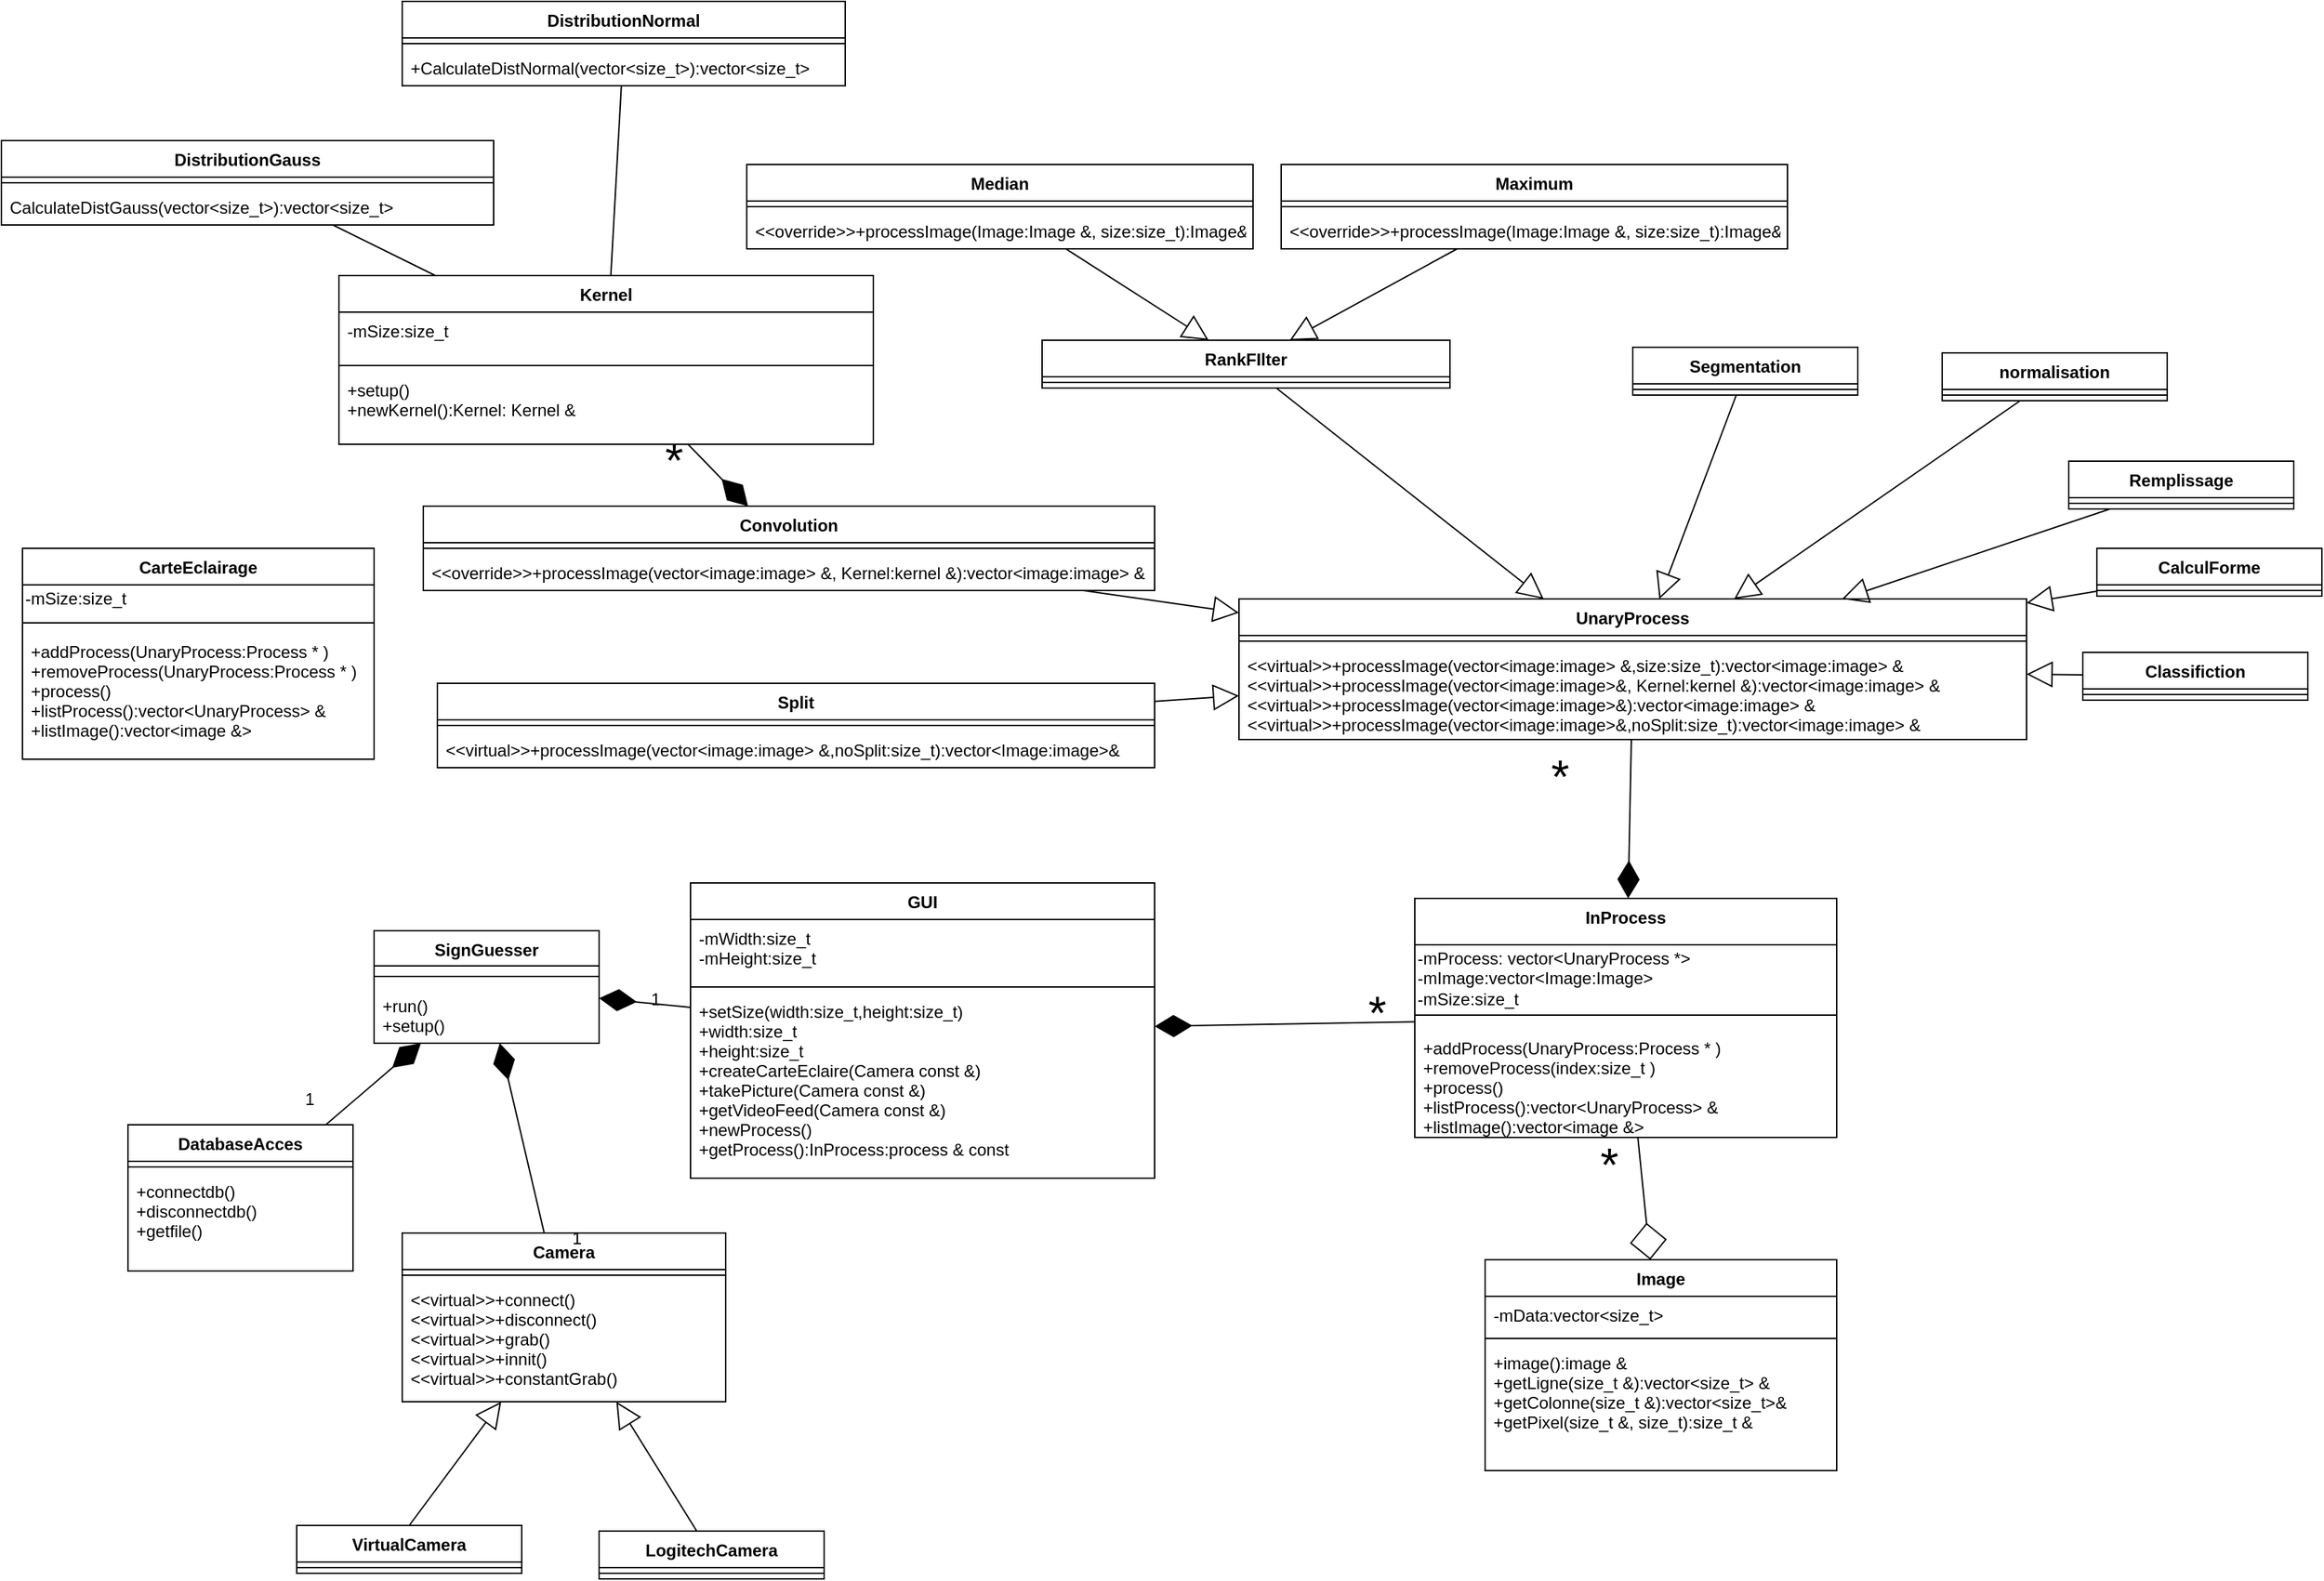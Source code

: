 <mxfile version="11.3.0" type="device" pages="1"><diagram id="PDiZhnMwtKH1z3-ArNgQ" name="Page-1"><mxGraphModel dx="1807" dy="1436" grid="1" gridSize="10" guides="1" tooltips="1" connect="1" arrows="1" fold="1" page="0" pageScale="1" pageWidth="850" pageHeight="1100" math="0" shadow="0"><root><mxCell id="0"/><mxCell id="1" parent="0"/><mxCell id="jT6UK49fK-MPnu4gzo5e-1" value="Camera" style="swimlane;fontStyle=1;align=center;verticalAlign=top;childLayout=stackLayout;horizontal=1;startSize=26;horizontalStack=0;resizeParent=1;resizeParentMax=0;resizeLast=0;collapsible=1;marginBottom=0;" parent="1" vertex="1"><mxGeometry x="285" y="493" width="230" height="120" as="geometry"/></mxCell><mxCell id="jT6UK49fK-MPnu4gzo5e-3" value="" style="line;strokeWidth=1;fillColor=none;align=left;verticalAlign=middle;spacingTop=-1;spacingLeft=3;spacingRight=3;rotatable=0;labelPosition=right;points=[];portConstraint=eastwest;" parent="jT6UK49fK-MPnu4gzo5e-1" vertex="1"><mxGeometry y="26" width="230" height="8" as="geometry"/></mxCell><mxCell id="jT6UK49fK-MPnu4gzo5e-4" value="&lt;&lt;virtual&gt;&gt;+connect()&#10;&lt;&lt;virtual&gt;&gt;+disconnect()&#10;&lt;&lt;virtual&gt;&gt;+grab()&#10;&lt;&lt;virtual&gt;&gt;+innit()&#10;&lt;&lt;virtual&gt;&gt;+constantGrab()" style="text;strokeColor=none;fillColor=none;align=left;verticalAlign=top;spacingLeft=4;spacingRight=4;overflow=hidden;rotatable=0;points=[[0,0.5],[1,0.5]];portConstraint=eastwest;" parent="jT6UK49fK-MPnu4gzo5e-1" vertex="1"><mxGeometry y="34" width="230" height="86" as="geometry"/></mxCell><mxCell id="jT6UK49fK-MPnu4gzo5e-17" value="LogitechCamera" style="swimlane;fontStyle=1;align=center;verticalAlign=top;childLayout=stackLayout;horizontal=1;startSize=26;horizontalStack=0;resizeParent=1;resizeParentMax=0;resizeLast=0;collapsible=1;marginBottom=0;" parent="1" vertex="1"><mxGeometry x="425" y="705" width="160" height="34" as="geometry"/></mxCell><mxCell id="jT6UK49fK-MPnu4gzo5e-19" value="" style="line;strokeWidth=1;fillColor=none;align=left;verticalAlign=middle;spacingTop=-1;spacingLeft=3;spacingRight=3;rotatable=0;labelPosition=right;points=[];portConstraint=eastwest;" parent="jT6UK49fK-MPnu4gzo5e-17" vertex="1"><mxGeometry y="26" width="160" height="8" as="geometry"/></mxCell><mxCell id="jT6UK49fK-MPnu4gzo5e-21" value="VirtualCamera" style="swimlane;fontStyle=1;align=center;verticalAlign=top;childLayout=stackLayout;horizontal=1;startSize=26;horizontalStack=0;resizeParent=1;resizeParentMax=0;resizeLast=0;collapsible=1;marginBottom=0;" parent="1" vertex="1"><mxGeometry x="210" y="701" width="160" height="34" as="geometry"/></mxCell><mxCell id="jT6UK49fK-MPnu4gzo5e-23" value="" style="line;strokeWidth=1;fillColor=none;align=left;verticalAlign=middle;spacingTop=-1;spacingLeft=3;spacingRight=3;rotatable=0;labelPosition=right;points=[];portConstraint=eastwest;" parent="jT6UK49fK-MPnu4gzo5e-21" vertex="1"><mxGeometry y="26" width="160" height="8" as="geometry"/></mxCell><mxCell id="jT6UK49fK-MPnu4gzo5e-25" value="" style="endArrow=block;endSize=16;endFill=0;html=1;exitX=0.5;exitY=0;exitDx=0;exitDy=0;" parent="1" source="jT6UK49fK-MPnu4gzo5e-21" target="jT6UK49fK-MPnu4gzo5e-1" edge="1"><mxGeometry x="-0.48" y="35" width="160" relative="1" as="geometry"><mxPoint x="430" y="836" as="sourcePoint"/><mxPoint x="590" y="836" as="targetPoint"/><mxPoint as="offset"/></mxGeometry></mxCell><mxCell id="jT6UK49fK-MPnu4gzo5e-26" value="" style="endArrow=block;endSize=16;endFill=0;html=1;" parent="1" source="jT6UK49fK-MPnu4gzo5e-17" target="jT6UK49fK-MPnu4gzo5e-1" edge="1"><mxGeometry x="-0.48" y="35" width="160" relative="1" as="geometry"><mxPoint x="730" y="700" as="sourcePoint"/><mxPoint x="788" y="636" as="targetPoint"/><mxPoint as="offset"/></mxGeometry></mxCell><mxCell id="jT6UK49fK-MPnu4gzo5e-27" value="UnaryProcess" style="swimlane;fontStyle=1;align=center;verticalAlign=top;childLayout=stackLayout;horizontal=1;startSize=26;horizontalStack=0;resizeParent=1;resizeParentMax=0;resizeLast=0;collapsible=1;marginBottom=0;" parent="1" vertex="1"><mxGeometry x="880" y="42" width="560" height="100" as="geometry"/></mxCell><mxCell id="jT6UK49fK-MPnu4gzo5e-29" value="" style="line;strokeWidth=1;fillColor=none;align=left;verticalAlign=middle;spacingTop=-1;spacingLeft=3;spacingRight=3;rotatable=0;labelPosition=right;points=[];portConstraint=eastwest;" parent="jT6UK49fK-MPnu4gzo5e-27" vertex="1"><mxGeometry y="26" width="560" height="8" as="geometry"/></mxCell><mxCell id="jT6UK49fK-MPnu4gzo5e-30" value="&lt;&lt;virtual&gt;&gt;+processImage(vector&lt;image:image&gt; &amp;,size:size_t):vector&lt;image:image&gt; &amp;&#10;&lt;&lt;virtual&gt;&gt;+processImage(vector&lt;image:image&gt;&amp;, Kernel:kernel &amp;):vector&lt;image:image&gt; &amp;&#10;&lt;&lt;virtual&gt;&gt;+processImage(vector&lt;image:image&gt;&amp;):vector&lt;image:image&gt; &amp;&#10;&lt;&lt;virtual&gt;&gt;+processImage(vector&lt;image:image&gt;&amp;,noSplit:size_t):vector&lt;image:image&gt; &amp;" style="text;strokeColor=none;fillColor=none;align=left;verticalAlign=top;spacingLeft=4;spacingRight=4;overflow=hidden;rotatable=0;points=[[0,0.5],[1,0.5]];portConstraint=eastwest;" parent="jT6UK49fK-MPnu4gzo5e-27" vertex="1"><mxGeometry y="34" width="560" height="66" as="geometry"/></mxCell><mxCell id="jT6UK49fK-MPnu4gzo5e-39" value="Segmentation" style="swimlane;fontStyle=1;align=center;verticalAlign=top;childLayout=stackLayout;horizontal=1;startSize=26;horizontalStack=0;resizeParent=1;resizeParentMax=0;resizeLast=0;collapsible=1;marginBottom=0;" parent="1" vertex="1"><mxGeometry x="1160" y="-137" width="160" height="34" as="geometry"/></mxCell><mxCell id="jT6UK49fK-MPnu4gzo5e-41" value="" style="line;strokeWidth=1;fillColor=none;align=left;verticalAlign=middle;spacingTop=-1;spacingLeft=3;spacingRight=3;rotatable=0;labelPosition=right;points=[];portConstraint=eastwest;" parent="jT6UK49fK-MPnu4gzo5e-39" vertex="1"><mxGeometry y="26" width="160" height="8" as="geometry"/></mxCell><mxCell id="jT6UK49fK-MPnu4gzo5e-43" value="" style="endArrow=block;endSize=16;endFill=0;html=1;" parent="1" source="ra9tft4t25NeVBmugple-39" target="jT6UK49fK-MPnu4gzo5e-27" edge="1"><mxGeometry x="-0.48" y="35" width="160" relative="1" as="geometry"><mxPoint x="688.667" y="30.5" as="sourcePoint"/><mxPoint x="769.752" y="90" as="targetPoint"/><mxPoint as="offset"/></mxGeometry></mxCell><mxCell id="jT6UK49fK-MPnu4gzo5e-45" value="" style="endArrow=block;endSize=16;endFill=0;html=1;" parent="1" source="jT6UK49fK-MPnu4gzo5e-39" target="jT6UK49fK-MPnu4gzo5e-27" edge="1"><mxGeometry x="-0.48" y="35" width="160" relative="1" as="geometry"><mxPoint x="1031" y="140" as="sourcePoint"/><mxPoint x="1089.252" y="80" as="targetPoint"/><mxPoint as="offset"/></mxGeometry></mxCell><mxCell id="jT6UK49fK-MPnu4gzo5e-46" value="InProcess" style="swimlane;fontStyle=1;align=center;verticalAlign=top;childLayout=stackLayout;horizontal=1;startSize=33;horizontalStack=0;resizeParent=1;resizeParentMax=0;resizeLast=0;collapsible=1;marginBottom=0;" parent="1" vertex="1"><mxGeometry x="1005" y="255" width="300" height="170" as="geometry"/></mxCell><mxCell id="jT6UK49fK-MPnu4gzo5e-72" value="-mProcess: vector&amp;lt;UnaryProcess *&amp;gt;&lt;br&gt;-mImage:vector&amp;lt;Image:Image&amp;gt;&lt;br&gt;-mSize:size_t" style="text;html=1;resizable=0;points=[];autosize=1;align=left;verticalAlign=top;spacingTop=-4;fontSize=12;" parent="jT6UK49fK-MPnu4gzo5e-46" vertex="1"><mxGeometry y="33" width="300" height="40" as="geometry"/></mxCell><mxCell id="jT6UK49fK-MPnu4gzo5e-48" value="" style="line;strokeWidth=1;fillColor=none;align=left;verticalAlign=middle;spacingTop=-1;spacingLeft=3;spacingRight=3;rotatable=0;labelPosition=right;points=[];portConstraint=eastwest;" parent="jT6UK49fK-MPnu4gzo5e-46" vertex="1"><mxGeometry y="73" width="300" height="20" as="geometry"/></mxCell><mxCell id="jT6UK49fK-MPnu4gzo5e-49" value="+addProcess(UnaryProcess:Process * )&#10;+removeProcess(index:size_t )&#10;+process()&#10;+listProcess():vector&lt;UnaryProcess&gt; &amp;&#10;+listImage():vector&lt;image &amp;&gt;" style="text;strokeColor=none;fillColor=none;align=left;verticalAlign=top;spacingLeft=4;spacingRight=4;overflow=hidden;rotatable=0;points=[[0,0.5],[1,0.5]];portConstraint=eastwest;" parent="jT6UK49fK-MPnu4gzo5e-46" vertex="1"><mxGeometry y="93" width="300" height="77" as="geometry"/></mxCell><mxCell id="jT6UK49fK-MPnu4gzo5e-52" value="GUI" style="swimlane;fontStyle=1;align=center;verticalAlign=top;childLayout=stackLayout;horizontal=1;startSize=26;horizontalStack=0;resizeParent=1;resizeParentMax=0;resizeLast=0;collapsible=1;marginBottom=0;fontSize=12;" parent="1" vertex="1"><mxGeometry x="490" y="244" width="330" height="210" as="geometry"/></mxCell><mxCell id="jT6UK49fK-MPnu4gzo5e-53" value="-mWidth:size_t&#10;-mHeight:size_t&#10;" style="text;strokeColor=none;fillColor=none;align=left;verticalAlign=top;spacingLeft=4;spacingRight=4;overflow=hidden;rotatable=0;points=[[0,0.5],[1,0.5]];portConstraint=eastwest;" parent="jT6UK49fK-MPnu4gzo5e-52" vertex="1"><mxGeometry y="26" width="330" height="44" as="geometry"/></mxCell><mxCell id="jT6UK49fK-MPnu4gzo5e-54" value="" style="line;strokeWidth=1;fillColor=none;align=left;verticalAlign=middle;spacingTop=-1;spacingLeft=3;spacingRight=3;rotatable=0;labelPosition=right;points=[];portConstraint=eastwest;" parent="jT6UK49fK-MPnu4gzo5e-52" vertex="1"><mxGeometry y="70" width="330" height="8" as="geometry"/></mxCell><mxCell id="jT6UK49fK-MPnu4gzo5e-55" value="+setSize(width:size_t,height:size_t)&#10;+width:size_t&#10;+height:size_t&#10;+createCarteEclaire(Camera const &amp;)&#10;+takePicture(Camera const &amp;)&#10;+getVideoFeed(Camera const &amp;)&#10;+newProcess()&#10;+getProcess():InProcess:process &amp; const" style="text;strokeColor=none;fillColor=none;align=left;verticalAlign=top;spacingLeft=4;spacingRight=4;overflow=hidden;rotatable=0;points=[[0,0.5],[1,0.5]];portConstraint=eastwest;" parent="jT6UK49fK-MPnu4gzo5e-52" vertex="1"><mxGeometry y="78" width="330" height="132" as="geometry"/></mxCell><mxCell id="jT6UK49fK-MPnu4gzo5e-56" value="DatabaseAcces" style="swimlane;fontStyle=1;align=center;verticalAlign=top;childLayout=stackLayout;horizontal=1;startSize=26;horizontalStack=0;resizeParent=1;resizeParentMax=0;resizeLast=0;collapsible=1;marginBottom=0;fontSize=12;" parent="1" vertex="1"><mxGeometry x="90" y="416" width="160" height="104" as="geometry"/></mxCell><mxCell id="jT6UK49fK-MPnu4gzo5e-58" value="" style="line;strokeWidth=1;fillColor=none;align=left;verticalAlign=middle;spacingTop=-1;spacingLeft=3;spacingRight=3;rotatable=0;labelPosition=right;points=[];portConstraint=eastwest;" parent="jT6UK49fK-MPnu4gzo5e-56" vertex="1"><mxGeometry y="26" width="160" height="8" as="geometry"/></mxCell><mxCell id="jT6UK49fK-MPnu4gzo5e-59" value="+connectdb()&#10;+disconnectdb()&#10;+getfile()" style="text;strokeColor=none;fillColor=none;align=left;verticalAlign=top;spacingLeft=4;spacingRight=4;overflow=hidden;rotatable=0;points=[[0,0.5],[1,0.5]];portConstraint=eastwest;" parent="jT6UK49fK-MPnu4gzo5e-56" vertex="1"><mxGeometry y="34" width="160" height="70" as="geometry"/></mxCell><mxCell id="jT6UK49fK-MPnu4gzo5e-60" value="SignGuesser" style="swimlane;fontStyle=1;align=center;verticalAlign=top;childLayout=stackLayout;horizontal=1;startSize=25;horizontalStack=0;resizeParent=1;resizeParentMax=0;resizeLast=0;collapsible=1;marginBottom=0;fontSize=12;" parent="1" vertex="1"><mxGeometry x="265" y="278" width="160" height="80" as="geometry"/></mxCell><mxCell id="jT6UK49fK-MPnu4gzo5e-62" value="" style="line;strokeWidth=1;fillColor=none;align=left;verticalAlign=middle;spacingTop=-1;spacingLeft=3;spacingRight=3;rotatable=0;labelPosition=right;points=[];portConstraint=eastwest;" parent="jT6UK49fK-MPnu4gzo5e-60" vertex="1"><mxGeometry y="25" width="160" height="15" as="geometry"/></mxCell><mxCell id="jT6UK49fK-MPnu4gzo5e-63" value="+run()&#10;+setup()" style="text;strokeColor=none;fillColor=none;align=left;verticalAlign=top;spacingLeft=4;spacingRight=4;overflow=hidden;rotatable=0;points=[[0,0.5],[1,0.5]];portConstraint=eastwest;" parent="jT6UK49fK-MPnu4gzo5e-60" vertex="1"><mxGeometry y="40" width="160" height="40" as="geometry"/></mxCell><mxCell id="jT6UK49fK-MPnu4gzo5e-89" value="1" style="text;html=1;resizable=0;points=[];autosize=1;align=left;verticalAlign=top;spacingTop=-4;fontSize=12;" parent="1" vertex="1"><mxGeometry x="460" y="317" width="20" height="20" as="geometry"/></mxCell><mxCell id="jT6UK49fK-MPnu4gzo5e-90" value="1" style="text;html=1;resizable=0;points=[];autosize=1;align=left;verticalAlign=top;spacingTop=-4;fontSize=12;" parent="1" vertex="1"><mxGeometry x="404" y="487" width="20" height="20" as="geometry"/></mxCell><mxCell id="dZitcG1kbYvTenkWODb6-5" value="CarteEclairage" style="swimlane;fontStyle=1;align=center;verticalAlign=top;childLayout=stackLayout;horizontal=1;startSize=26;horizontalStack=0;resizeParent=1;resizeParentMax=0;resizeLast=0;collapsible=1;marginBottom=0;" parent="1" vertex="1"><mxGeometry x="15" y="6" width="250" height="150" as="geometry"/></mxCell><mxCell id="dZitcG1kbYvTenkWODb6-43" value="-mSize:size_t" style="text;html=1;resizable=0;points=[];autosize=1;align=left;verticalAlign=top;spacingTop=-4;" parent="dZitcG1kbYvTenkWODb6-5" vertex="1"><mxGeometry y="26" width="250" height="20" as="geometry"/></mxCell><mxCell id="dZitcG1kbYvTenkWODb6-7" value="" style="line;strokeWidth=1;fillColor=none;align=left;verticalAlign=middle;spacingTop=-1;spacingLeft=3;spacingRight=3;rotatable=0;labelPosition=right;points=[];portConstraint=eastwest;" parent="dZitcG1kbYvTenkWODb6-5" vertex="1"><mxGeometry y="46" width="250" height="14" as="geometry"/></mxCell><mxCell id="dZitcG1kbYvTenkWODb6-8" value="+addProcess(UnaryProcess:Process * )&#10;+removeProcess(UnaryProcess:Process * )&#10;+process()&#10;+listProcess():vector&lt;UnaryProcess&gt; &amp;&#10;+listImage():vector&lt;image &amp;&gt;" style="text;strokeColor=none;fillColor=none;align=left;verticalAlign=top;spacingLeft=4;spacingRight=4;overflow=hidden;rotatable=0;points=[[0,0.5],[1,0.5]];portConstraint=eastwest;" parent="dZitcG1kbYvTenkWODb6-5" vertex="1"><mxGeometry y="60" width="250" height="90" as="geometry"/></mxCell><mxCell id="dZitcG1kbYvTenkWODb6-11" value="*&lt;br style=&quot;font-size: 33px;&quot;&gt;" style="text;html=1;resizable=0;points=[];autosize=1;align=left;verticalAlign=top;spacingTop=-4;fontSize=33;" parent="1" vertex="1"><mxGeometry x="1100" y="146" width="20" height="20" as="geometry"/></mxCell><mxCell id="dZitcG1kbYvTenkWODb6-17" value="1" style="text;html=1;resizable=0;points=[];autosize=1;align=left;verticalAlign=top;spacingTop=-4;fontSize=12;" parent="1" vertex="1"><mxGeometry x="214" y="387.5" width="20" height="20" as="geometry"/></mxCell><mxCell id="dZitcG1kbYvTenkWODb6-31" value="*&lt;br style=&quot;font-size: 33px;&quot;&gt;" style="text;html=1;resizable=0;points=[];autosize=1;align=left;verticalAlign=top;spacingTop=-4;fontSize=33;" parent="1" vertex="1"><mxGeometry x="1135" y="422" width="20" height="20" as="geometry"/></mxCell><mxCell id="dZitcG1kbYvTenkWODb6-36" value="Image" style="swimlane;fontStyle=1;align=center;verticalAlign=top;childLayout=stackLayout;horizontal=1;startSize=26;horizontalStack=0;resizeParent=1;resizeParentMax=0;resizeLast=0;collapsible=1;marginBottom=0;" parent="1" vertex="1"><mxGeometry x="1055" y="512" width="250" height="150" as="geometry"/></mxCell><mxCell id="dZitcG1kbYvTenkWODb6-37" value="-mData:vector&lt;size_t&gt;" style="text;strokeColor=none;fillColor=none;align=left;verticalAlign=top;spacingLeft=4;spacingRight=4;overflow=hidden;rotatable=0;points=[[0,0.5],[1,0.5]];portConstraint=eastwest;" parent="dZitcG1kbYvTenkWODb6-36" vertex="1"><mxGeometry y="26" width="250" height="26" as="geometry"/></mxCell><mxCell id="dZitcG1kbYvTenkWODb6-38" value="" style="line;strokeWidth=1;fillColor=none;align=left;verticalAlign=middle;spacingTop=-1;spacingLeft=3;spacingRight=3;rotatable=0;labelPosition=right;points=[];portConstraint=eastwest;" parent="dZitcG1kbYvTenkWODb6-36" vertex="1"><mxGeometry y="52" width="250" height="8" as="geometry"/></mxCell><mxCell id="dZitcG1kbYvTenkWODb6-39" value="+image():image &amp;&#10;+getLigne(size_t &amp;):vector&lt;size_t&gt; &amp;&#10;+getColonne(size_t &amp;):vector&lt;size_t&gt;&amp;&#10;+getPixel(size_t &amp;, size_t):size_t &amp;&#10;" style="text;strokeColor=none;fillColor=none;align=left;verticalAlign=top;spacingLeft=4;spacingRight=4;overflow=hidden;rotatable=0;points=[[0,0.5],[1,0.5]];portConstraint=eastwest;" parent="dZitcG1kbYvTenkWODb6-36" vertex="1"><mxGeometry y="60" width="250" height="90" as="geometry"/></mxCell><mxCell id="ra9tft4t25NeVBmugple-1" value="normalisation" style="swimlane;fontStyle=1;align=center;verticalAlign=top;childLayout=stackLayout;horizontal=1;startSize=26;horizontalStack=0;resizeParent=1;resizeParentMax=0;resizeLast=0;collapsible=1;marginBottom=0;" parent="1" vertex="1"><mxGeometry x="1380" y="-133" width="160" height="34" as="geometry"/></mxCell><mxCell id="ra9tft4t25NeVBmugple-3" value="" style="line;strokeWidth=1;fillColor=none;align=left;verticalAlign=middle;spacingTop=-1;spacingLeft=3;spacingRight=3;rotatable=0;labelPosition=right;points=[];portConstraint=eastwest;" parent="ra9tft4t25NeVBmugple-1" vertex="1"><mxGeometry y="26" width="160" height="8" as="geometry"/></mxCell><mxCell id="ra9tft4t25NeVBmugple-5" value="" style="endArrow=block;endSize=16;endFill=0;html=1;" parent="1" source="ra9tft4t25NeVBmugple-1" target="jT6UK49fK-MPnu4gzo5e-27" edge="1"><mxGeometry x="-0.48" y="35" width="160" relative="1" as="geometry"><mxPoint x="1229.833" y="110" as="sourcePoint"/><mxPoint x="1111.206" y="165" as="targetPoint"/><mxPoint as="offset"/></mxGeometry></mxCell><mxCell id="ra9tft4t25NeVBmugple-9" value="" style="endArrow=diamondThin;endFill=1;endSize=24;html=1;" parent="1" source="jT6UK49fK-MPnu4gzo5e-52" target="jT6UK49fK-MPnu4gzo5e-60" edge="1"><mxGeometry width="160" relative="1" as="geometry"><mxPoint x="364.362" y="368" as="sourcePoint"/><mxPoint x="395.957" y="503" as="targetPoint"/></mxGeometry></mxCell><mxCell id="ra9tft4t25NeVBmugple-10" value="" style="endArrow=diamondThin;endFill=1;endSize=24;html=1;" parent="1" source="jT6UK49fK-MPnu4gzo5e-56" target="jT6UK49fK-MPnu4gzo5e-60" edge="1"><mxGeometry width="160" relative="1" as="geometry"><mxPoint x="340" y="400.794" as="sourcePoint"/><mxPoint x="285" y="391.304" as="targetPoint"/></mxGeometry></mxCell><mxCell id="ra9tft4t25NeVBmugple-11" value="" style="endArrow=diamondThin;endFill=1;endSize=24;html=1;" parent="1" source="jT6UK49fK-MPnu4gzo5e-1" target="jT6UK49fK-MPnu4gzo5e-60" edge="1"><mxGeometry width="160" relative="1" as="geometry"><mxPoint x="372.5" y="415.794" as="sourcePoint"/><mxPoint x="317.5" y="406.304" as="targetPoint"/></mxGeometry></mxCell><mxCell id="ra9tft4t25NeVBmugple-13" value="" style="endArrow=diamond;endFill=0;endSize=24;html=1;" parent="1" source="jT6UK49fK-MPnu4gzo5e-46" target="dZitcG1kbYvTenkWODb6-36" edge="1"><mxGeometry width="160" relative="1" as="geometry"><mxPoint x="923.585" y="537" as="sourcePoint"/><mxPoint x="921.415" y="422" as="targetPoint"/></mxGeometry></mxCell><mxCell id="ra9tft4t25NeVBmugple-14" value="" style="endArrow=diamondThin;endFill=1;endSize=24;html=1;" parent="1" source="jT6UK49fK-MPnu4gzo5e-27" target="jT6UK49fK-MPnu4gzo5e-46" edge="1"><mxGeometry width="160" relative="1" as="geometry"><mxPoint x="1091.687" y="277" as="sourcePoint"/><mxPoint x="1028.225" y="200" as="targetPoint"/></mxGeometry></mxCell><mxCell id="ra9tft4t25NeVBmugple-18" value="" style="endArrow=block;endSize=16;endFill=0;html=1;" parent="1" source="ra9tft4t25NeVBmugple-58" target="ra9tft4t25NeVBmugple-53" edge="1"><mxGeometry x="-0.48" y="35" width="160" relative="1" as="geometry"><mxPoint x="902.653" y="-177" as="sourcePoint"/><mxPoint x="871.25" y="-50" as="targetPoint"/><mxPoint as="offset"/></mxGeometry></mxCell><mxCell id="ra9tft4t25NeVBmugple-19" value="" style="endArrow=block;endSize=16;endFill=0;html=1;" parent="1" source="ra9tft4t25NeVBmugple-53" target="jT6UK49fK-MPnu4gzo5e-27" edge="1"><mxGeometry x="-0.48" y="35" width="160" relative="1" as="geometry"><mxPoint x="855.152" y="-16" as="sourcePoint"/><mxPoint x="780.706" y="125" as="targetPoint"/><mxPoint as="offset"/></mxGeometry></mxCell><mxCell id="ra9tft4t25NeVBmugple-20" value="" style="endArrow=block;endSize=16;endFill=0;html=1;" parent="1" source="ra9tft4t25NeVBmugple-62" target="ra9tft4t25NeVBmugple-53" edge="1"><mxGeometry x="-0.48" y="35" width="160" relative="1" as="geometry"><mxPoint x="744.04" y="-181" as="sourcePoint"/><mxPoint x="828.75" y="-50" as="targetPoint"/><mxPoint as="offset"/></mxGeometry></mxCell><mxCell id="ra9tft4t25NeVBmugple-22" value="Kernel" style="swimlane;fontStyle=1;align=center;verticalAlign=top;childLayout=stackLayout;horizontal=1;startSize=26;horizontalStack=0;resizeParent=1;resizeParentMax=0;resizeLast=0;collapsible=1;marginBottom=0;" parent="1" vertex="1"><mxGeometry x="240" y="-188" width="380" height="120" as="geometry"/></mxCell><mxCell id="ra9tft4t25NeVBmugple-23" value="-mSize:size_t" style="text;strokeColor=none;fillColor=none;align=left;verticalAlign=top;spacingLeft=4;spacingRight=4;overflow=hidden;rotatable=0;points=[[0,0.5],[1,0.5]];portConstraint=eastwest;" parent="ra9tft4t25NeVBmugple-22" vertex="1"><mxGeometry y="26" width="380" height="34" as="geometry"/></mxCell><mxCell id="ra9tft4t25NeVBmugple-24" value="" style="line;strokeWidth=1;fillColor=none;align=left;verticalAlign=middle;spacingTop=-1;spacingLeft=3;spacingRight=3;rotatable=0;labelPosition=right;points=[];portConstraint=eastwest;" parent="ra9tft4t25NeVBmugple-22" vertex="1"><mxGeometry y="60" width="380" height="8" as="geometry"/></mxCell><mxCell id="ra9tft4t25NeVBmugple-25" value="+setup()&#10;+newKernel():Kernel: Kernel &amp;" style="text;strokeColor=none;fillColor=none;align=left;verticalAlign=top;spacingLeft=4;spacingRight=4;overflow=hidden;rotatable=0;points=[[0,0.5],[1,0.5]];portConstraint=eastwest;" parent="ra9tft4t25NeVBmugple-22" vertex="1"><mxGeometry y="68" width="380" height="52" as="geometry"/></mxCell><mxCell id="ra9tft4t25NeVBmugple-26" value="" style="endArrow=diamondThin;endFill=1;endSize=24;html=1;" parent="1" source="jT6UK49fK-MPnu4gzo5e-46" target="jT6UK49fK-MPnu4gzo5e-52" edge="1"><mxGeometry width="160" relative="1" as="geometry"><mxPoint x="811.725" y="278" as="sourcePoint"/><mxPoint x="875.187" y="355" as="targetPoint"/></mxGeometry></mxCell><mxCell id="ra9tft4t25NeVBmugple-27" value="*&lt;br style=&quot;font-size: 33px;&quot;&gt;" style="text;html=1;resizable=0;points=[];autosize=1;align=left;verticalAlign=top;spacingTop=-4;fontSize=33;" parent="1" vertex="1"><mxGeometry x="970" y="314" width="20" height="20" as="geometry"/></mxCell><mxCell id="ra9tft4t25NeVBmugple-29" value="Remplissage" style="swimlane;fontStyle=1;align=center;verticalAlign=top;childLayout=stackLayout;horizontal=1;startSize=26;horizontalStack=0;resizeParent=1;resizeParentMax=0;resizeLast=0;collapsible=1;marginBottom=0;" parent="1" vertex="1"><mxGeometry x="1470" y="-56" width="160" height="34" as="geometry"/></mxCell><mxCell id="ra9tft4t25NeVBmugple-30" value="" style="line;strokeWidth=1;fillColor=none;align=left;verticalAlign=middle;spacingTop=-1;spacingLeft=3;spacingRight=3;rotatable=0;labelPosition=right;points=[];portConstraint=eastwest;" parent="ra9tft4t25NeVBmugple-29" vertex="1"><mxGeometry y="26" width="160" height="8" as="geometry"/></mxCell><mxCell id="ra9tft4t25NeVBmugple-31" value="" style="endArrow=block;endSize=16;endFill=0;html=1;" parent="1" source="ra9tft4t25NeVBmugple-29" target="jT6UK49fK-MPnu4gzo5e-27" edge="1"><mxGeometry x="-0.48" y="35" width="160" relative="1" as="geometry"><mxPoint x="1211.833" y="62" as="sourcePoint"/><mxPoint x="1005" y="135" as="targetPoint"/><mxPoint as="offset"/></mxGeometry></mxCell><mxCell id="ra9tft4t25NeVBmugple-32" value="CalculForme" style="swimlane;fontStyle=1;align=center;verticalAlign=top;childLayout=stackLayout;horizontal=1;startSize=26;horizontalStack=0;resizeParent=1;resizeParentMax=0;resizeLast=0;collapsible=1;marginBottom=0;" parent="1" vertex="1"><mxGeometry x="1490" y="6" width="160" height="34" as="geometry"/></mxCell><mxCell id="ra9tft4t25NeVBmugple-33" value="" style="line;strokeWidth=1;fillColor=none;align=left;verticalAlign=middle;spacingTop=-1;spacingLeft=3;spacingRight=3;rotatable=0;labelPosition=right;points=[];portConstraint=eastwest;" parent="ra9tft4t25NeVBmugple-32" vertex="1"><mxGeometry y="26" width="160" height="8" as="geometry"/></mxCell><mxCell id="ra9tft4t25NeVBmugple-34" value="Classifiction" style="swimlane;fontStyle=1;align=center;verticalAlign=top;childLayout=stackLayout;horizontal=1;startSize=26;horizontalStack=0;resizeParent=1;resizeParentMax=0;resizeLast=0;collapsible=1;marginBottom=0;" parent="1" vertex="1"><mxGeometry x="1480" y="80" width="160" height="34" as="geometry"/></mxCell><mxCell id="ra9tft4t25NeVBmugple-35" value="" style="line;strokeWidth=1;fillColor=none;align=left;verticalAlign=middle;spacingTop=-1;spacingLeft=3;spacingRight=3;rotatable=0;labelPosition=right;points=[];portConstraint=eastwest;" parent="ra9tft4t25NeVBmugple-34" vertex="1"><mxGeometry y="26" width="160" height="8" as="geometry"/></mxCell><mxCell id="ra9tft4t25NeVBmugple-37" value="" style="endArrow=block;endSize=16;endFill=0;html=1;" parent="1" source="ra9tft4t25NeVBmugple-32" target="jT6UK49fK-MPnu4gzo5e-27" edge="1"><mxGeometry x="-0.48" y="35" width="160" relative="1" as="geometry"><mxPoint x="1260" y="129.381" as="sourcePoint"/><mxPoint x="1110" y="145.095" as="targetPoint"/><mxPoint as="offset"/></mxGeometry></mxCell><mxCell id="ra9tft4t25NeVBmugple-38" value="" style="endArrow=block;endSize=16;endFill=0;html=1;" parent="1" source="ra9tft4t25NeVBmugple-34" target="jT6UK49fK-MPnu4gzo5e-27" edge="1"><mxGeometry x="-0.48" y="35" width="160" relative="1" as="geometry"><mxPoint x="1230" y="189.881" as="sourcePoint"/><mxPoint x="1080" y="205.595" as="targetPoint"/><mxPoint as="offset"/></mxGeometry></mxCell><mxCell id="ra9tft4t25NeVBmugple-39" value="Convolution" style="swimlane;fontStyle=1;align=center;verticalAlign=top;childLayout=stackLayout;horizontal=1;startSize=26;horizontalStack=0;resizeParent=1;resizeParentMax=0;resizeLast=0;collapsible=1;marginBottom=0;" parent="1" vertex="1"><mxGeometry x="300" y="-24" width="520" height="60" as="geometry"/></mxCell><mxCell id="ra9tft4t25NeVBmugple-41" value="" style="line;strokeWidth=1;fillColor=none;align=left;verticalAlign=middle;spacingTop=-1;spacingLeft=3;spacingRight=3;rotatable=0;labelPosition=right;points=[];portConstraint=eastwest;" parent="ra9tft4t25NeVBmugple-39" vertex="1"><mxGeometry y="26" width="520" height="8" as="geometry"/></mxCell><mxCell id="ra9tft4t25NeVBmugple-42" value="&lt;&lt;override&gt;&gt;+processImage(vector&lt;image:image&gt; &amp;, Kernel:kernel &amp;):vector&lt;image:image&gt; &amp;" style="text;strokeColor=none;fillColor=none;align=left;verticalAlign=top;spacingLeft=4;spacingRight=4;overflow=hidden;rotatable=0;points=[[0,0.5],[1,0.5]];portConstraint=eastwest;" parent="ra9tft4t25NeVBmugple-39" vertex="1"><mxGeometry y="34" width="520" height="26" as="geometry"/></mxCell><mxCell id="ra9tft4t25NeVBmugple-51" value="*&lt;br style=&quot;font-size: 33px;&quot;&gt;" style="text;html=1;resizable=0;points=[];autosize=1;align=left;verticalAlign=top;spacingTop=-4;fontSize=33;direction=south;" parent="1" vertex="1"><mxGeometry x="470" y="-79" width="20" height="20" as="geometry"/></mxCell><mxCell id="ra9tft4t25NeVBmugple-52" value="" style="endArrow=diamondThin;endFill=1;endSize=24;html=1;" parent="1" source="ra9tft4t25NeVBmugple-22" target="ra9tft4t25NeVBmugple-39" edge="1"><mxGeometry width="160" relative="1" as="geometry"><mxPoint x="570.225" y="-101" as="sourcePoint"/><mxPoint x="633.687" y="-24" as="targetPoint"/></mxGeometry></mxCell><mxCell id="ra9tft4t25NeVBmugple-53" value="RankFIlter" style="swimlane;fontStyle=1;align=center;verticalAlign=top;childLayout=stackLayout;horizontal=1;startSize=26;horizontalStack=0;resizeParent=1;resizeParentMax=0;resizeLast=0;collapsible=1;marginBottom=0;" parent="1" vertex="1"><mxGeometry x="740" y="-142" width="290" height="34" as="geometry"/></mxCell><mxCell id="ra9tft4t25NeVBmugple-55" value="" style="line;strokeWidth=1;fillColor=none;align=left;verticalAlign=middle;spacingTop=-1;spacingLeft=3;spacingRight=3;rotatable=0;labelPosition=right;points=[];portConstraint=eastwest;" parent="ra9tft4t25NeVBmugple-53" vertex="1"><mxGeometry y="26" width="290" height="8" as="geometry"/></mxCell><mxCell id="ra9tft4t25NeVBmugple-58" value="Maximum" style="swimlane;fontStyle=1;align=center;verticalAlign=top;childLayout=stackLayout;horizontal=1;startSize=26;horizontalStack=0;resizeParent=1;resizeParentMax=0;resizeLast=0;collapsible=1;marginBottom=0;" parent="1" vertex="1"><mxGeometry x="910" y="-267" width="360" height="60" as="geometry"/></mxCell><mxCell id="ra9tft4t25NeVBmugple-60" value="" style="line;strokeWidth=1;fillColor=none;align=left;verticalAlign=middle;spacingTop=-1;spacingLeft=3;spacingRight=3;rotatable=0;labelPosition=right;points=[];portConstraint=eastwest;" parent="ra9tft4t25NeVBmugple-58" vertex="1"><mxGeometry y="26" width="360" height="8" as="geometry"/></mxCell><mxCell id="ra9tft4t25NeVBmugple-61" value="&lt;&lt;override&gt;&gt;+processImage(Image:Image &amp;, size:size_t):Image&amp;" style="text;strokeColor=none;fillColor=none;align=left;verticalAlign=top;spacingLeft=4;spacingRight=4;overflow=hidden;rotatable=0;points=[[0,0.5],[1,0.5]];portConstraint=eastwest;" parent="ra9tft4t25NeVBmugple-58" vertex="1"><mxGeometry y="34" width="360" height="26" as="geometry"/></mxCell><mxCell id="ra9tft4t25NeVBmugple-62" value="Median" style="swimlane;fontStyle=1;align=center;verticalAlign=top;childLayout=stackLayout;horizontal=1;startSize=26;horizontalStack=0;resizeParent=1;resizeParentMax=0;resizeLast=0;collapsible=1;marginBottom=0;" parent="1" vertex="1"><mxGeometry x="530" y="-267" width="360" height="60" as="geometry"/></mxCell><mxCell id="ra9tft4t25NeVBmugple-64" value="" style="line;strokeWidth=1;fillColor=none;align=left;verticalAlign=middle;spacingTop=-1;spacingLeft=3;spacingRight=3;rotatable=0;labelPosition=right;points=[];portConstraint=eastwest;" parent="ra9tft4t25NeVBmugple-62" vertex="1"><mxGeometry y="26" width="360" height="8" as="geometry"/></mxCell><mxCell id="ra9tft4t25NeVBmugple-65" value="&lt;&lt;override&gt;&gt;+processImage(Image:Image &amp;, size:size_t):Image&amp;" style="text;strokeColor=none;fillColor=none;align=left;verticalAlign=top;spacingLeft=4;spacingRight=4;overflow=hidden;rotatable=0;points=[[0,0.5],[1,0.5]];portConstraint=eastwest;" parent="ra9tft4t25NeVBmugple-62" vertex="1"><mxGeometry y="34" width="360" height="26" as="geometry"/></mxCell><mxCell id="ra9tft4t25NeVBmugple-67" value="DistributionGauss" style="swimlane;fontStyle=1;align=center;verticalAlign=top;childLayout=stackLayout;horizontal=1;startSize=26;horizontalStack=0;resizeParent=1;resizeParentMax=0;resizeLast=0;collapsible=1;marginBottom=0;" parent="1" vertex="1"><mxGeometry y="-284" width="350" height="60" as="geometry"/></mxCell><mxCell id="ra9tft4t25NeVBmugple-69" value="" style="line;strokeWidth=1;fillColor=none;align=left;verticalAlign=middle;spacingTop=-1;spacingLeft=3;spacingRight=3;rotatable=0;labelPosition=right;points=[];portConstraint=eastwest;" parent="ra9tft4t25NeVBmugple-67" vertex="1"><mxGeometry y="26" width="350" height="8" as="geometry"/></mxCell><mxCell id="ra9tft4t25NeVBmugple-70" value="CalculateDistGauss(vector&lt;size_t&gt;):vector&lt;size_t&gt;" style="text;strokeColor=none;fillColor=none;align=left;verticalAlign=top;spacingLeft=4;spacingRight=4;overflow=hidden;rotatable=0;points=[[0,0.5],[1,0.5]];portConstraint=eastwest;" parent="ra9tft4t25NeVBmugple-67" vertex="1"><mxGeometry y="34" width="350" height="26" as="geometry"/></mxCell><mxCell id="ra9tft4t25NeVBmugple-71" value="DistributionNormal" style="swimlane;fontStyle=1;align=center;verticalAlign=top;childLayout=stackLayout;horizontal=1;startSize=26;horizontalStack=0;resizeParent=1;resizeParentMax=0;resizeLast=0;collapsible=1;marginBottom=0;" parent="1" vertex="1"><mxGeometry x="285" y="-383" width="315" height="60" as="geometry"/></mxCell><mxCell id="ra9tft4t25NeVBmugple-73" value="" style="line;strokeWidth=1;fillColor=none;align=left;verticalAlign=middle;spacingTop=-1;spacingLeft=3;spacingRight=3;rotatable=0;labelPosition=right;points=[];portConstraint=eastwest;" parent="ra9tft4t25NeVBmugple-71" vertex="1"><mxGeometry y="26" width="315" height="8" as="geometry"/></mxCell><mxCell id="ra9tft4t25NeVBmugple-74" value="+CalculateDistNormal(vector&lt;size_t&gt;):vector&lt;size_t&gt;" style="text;strokeColor=none;fillColor=none;align=left;verticalAlign=top;spacingLeft=4;spacingRight=4;overflow=hidden;rotatable=0;points=[[0,0.5],[1,0.5]];portConstraint=eastwest;" parent="ra9tft4t25NeVBmugple-71" vertex="1"><mxGeometry y="34" width="315" height="26" as="geometry"/></mxCell><mxCell id="KAaUi7GHJMQ65Sntel4m-3" value="" style="endArrow=none;html=1;" edge="1" parent="1" source="ra9tft4t25NeVBmugple-22" target="ra9tft4t25NeVBmugple-67"><mxGeometry width="50" height="50" relative="1" as="geometry"><mxPoint x="145" y="-111" as="sourcePoint"/><mxPoint x="195" y="-161" as="targetPoint"/></mxGeometry></mxCell><mxCell id="KAaUi7GHJMQ65Sntel4m-4" value="" style="endArrow=none;html=1;" edge="1" parent="1" source="ra9tft4t25NeVBmugple-22" target="ra9tft4t25NeVBmugple-71"><mxGeometry width="50" height="50" relative="1" as="geometry"><mxPoint x="480" y="-227.724" as="sourcePoint"/><mxPoint x="408.761" y="-254.5" as="targetPoint"/></mxGeometry></mxCell><mxCell id="KAaUi7GHJMQ65Sntel4m-6" value="Split" style="swimlane;fontStyle=1;align=center;verticalAlign=top;childLayout=stackLayout;horizontal=1;startSize=26;horizontalStack=0;resizeParent=1;resizeParentMax=0;resizeLast=0;collapsible=1;marginBottom=0;" vertex="1" parent="1"><mxGeometry x="310" y="102" width="510" height="60" as="geometry"/></mxCell><mxCell id="KAaUi7GHJMQ65Sntel4m-8" value="" style="line;strokeWidth=1;fillColor=none;align=left;verticalAlign=middle;spacingTop=-1;spacingLeft=3;spacingRight=3;rotatable=0;labelPosition=right;points=[];portConstraint=eastwest;" vertex="1" parent="KAaUi7GHJMQ65Sntel4m-6"><mxGeometry y="26" width="510" height="8" as="geometry"/></mxCell><mxCell id="KAaUi7GHJMQ65Sntel4m-9" value="&lt;&lt;virtual&gt;&gt;+processImage(vector&lt;image:image&gt; &amp;,noSplit:size_t):vector&lt;Image:image&gt;&amp;" style="text;strokeColor=none;fillColor=none;align=left;verticalAlign=top;spacingLeft=4;spacingRight=4;overflow=hidden;rotatable=0;points=[[0,0.5],[1,0.5]];portConstraint=eastwest;" vertex="1" parent="KAaUi7GHJMQ65Sntel4m-6"><mxGeometry y="34" width="510" height="26" as="geometry"/></mxCell><mxCell id="KAaUi7GHJMQ65Sntel4m-10" value="" style="endArrow=block;endSize=16;endFill=0;html=1;" edge="1" parent="1" source="KAaUi7GHJMQ65Sntel4m-6" target="jT6UK49fK-MPnu4gzo5e-27"><mxGeometry x="-0.48" y="35" width="160" relative="1" as="geometry"><mxPoint x="710" y="105.713" as="sourcePoint"/><mxPoint x="930" y="135.648" as="targetPoint"/><mxPoint as="offset"/></mxGeometry></mxCell></root></mxGraphModel></diagram></mxfile>